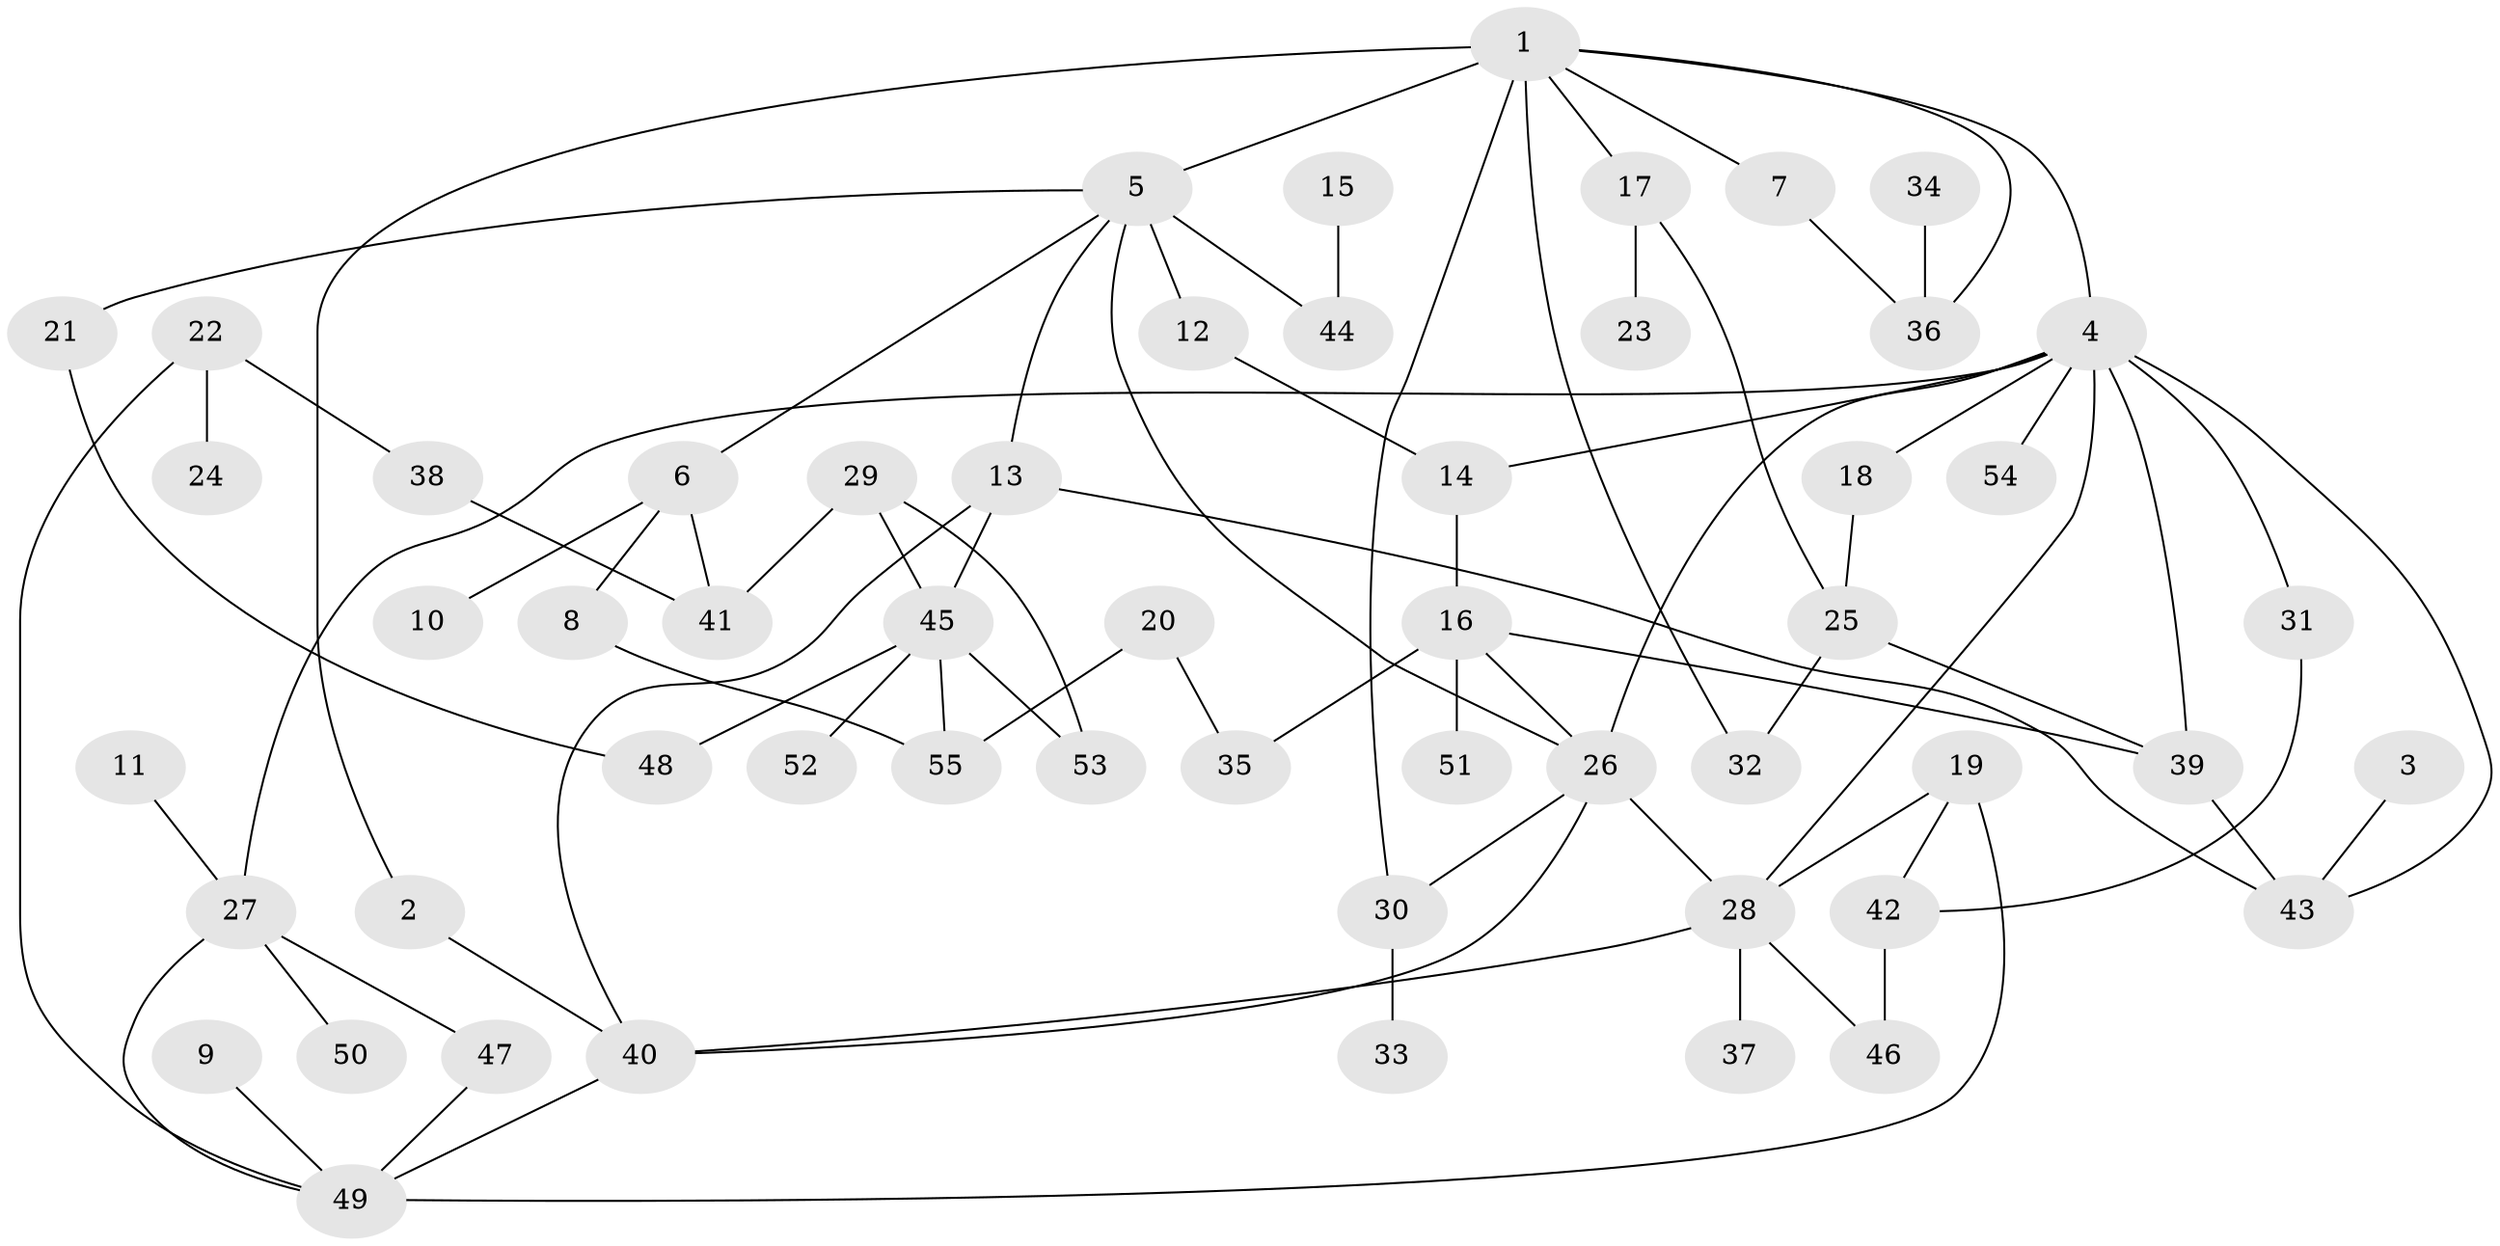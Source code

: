 // original degree distribution, {6: 0.01818181818181818, 5: 0.05454545454545454, 3: 0.2, 7: 0.02727272727272727, 4: 0.09090909090909091, 2: 0.32727272727272727, 1: 0.2818181818181818}
// Generated by graph-tools (version 1.1) at 2025/49/03/09/25 03:49:26]
// undirected, 55 vertices, 80 edges
graph export_dot {
graph [start="1"]
  node [color=gray90,style=filled];
  1;
  2;
  3;
  4;
  5;
  6;
  7;
  8;
  9;
  10;
  11;
  12;
  13;
  14;
  15;
  16;
  17;
  18;
  19;
  20;
  21;
  22;
  23;
  24;
  25;
  26;
  27;
  28;
  29;
  30;
  31;
  32;
  33;
  34;
  35;
  36;
  37;
  38;
  39;
  40;
  41;
  42;
  43;
  44;
  45;
  46;
  47;
  48;
  49;
  50;
  51;
  52;
  53;
  54;
  55;
  1 -- 2 [weight=1.0];
  1 -- 4 [weight=1.0];
  1 -- 5 [weight=2.0];
  1 -- 7 [weight=1.0];
  1 -- 17 [weight=1.0];
  1 -- 30 [weight=1.0];
  1 -- 32 [weight=1.0];
  1 -- 36 [weight=1.0];
  2 -- 40 [weight=1.0];
  3 -- 43 [weight=1.0];
  4 -- 14 [weight=1.0];
  4 -- 18 [weight=1.0];
  4 -- 26 [weight=1.0];
  4 -- 27 [weight=1.0];
  4 -- 28 [weight=1.0];
  4 -- 31 [weight=1.0];
  4 -- 39 [weight=1.0];
  4 -- 43 [weight=1.0];
  4 -- 54 [weight=1.0];
  5 -- 6 [weight=1.0];
  5 -- 12 [weight=1.0];
  5 -- 13 [weight=1.0];
  5 -- 21 [weight=1.0];
  5 -- 26 [weight=1.0];
  5 -- 44 [weight=1.0];
  6 -- 8 [weight=1.0];
  6 -- 10 [weight=1.0];
  6 -- 41 [weight=1.0];
  7 -- 36 [weight=1.0];
  8 -- 55 [weight=1.0];
  9 -- 49 [weight=1.0];
  11 -- 27 [weight=1.0];
  12 -- 14 [weight=1.0];
  13 -- 40 [weight=1.0];
  13 -- 43 [weight=1.0];
  13 -- 45 [weight=1.0];
  14 -- 16 [weight=1.0];
  15 -- 44 [weight=1.0];
  16 -- 26 [weight=1.0];
  16 -- 35 [weight=1.0];
  16 -- 39 [weight=1.0];
  16 -- 51 [weight=1.0];
  17 -- 23 [weight=1.0];
  17 -- 25 [weight=1.0];
  18 -- 25 [weight=1.0];
  19 -- 28 [weight=1.0];
  19 -- 42 [weight=1.0];
  19 -- 49 [weight=1.0];
  20 -- 35 [weight=1.0];
  20 -- 55 [weight=1.0];
  21 -- 48 [weight=1.0];
  22 -- 24 [weight=1.0];
  22 -- 38 [weight=1.0];
  22 -- 49 [weight=1.0];
  25 -- 32 [weight=1.0];
  25 -- 39 [weight=1.0];
  26 -- 28 [weight=1.0];
  26 -- 30 [weight=1.0];
  26 -- 40 [weight=1.0];
  27 -- 47 [weight=1.0];
  27 -- 49 [weight=1.0];
  27 -- 50 [weight=1.0];
  28 -- 37 [weight=1.0];
  28 -- 40 [weight=1.0];
  28 -- 46 [weight=1.0];
  29 -- 41 [weight=1.0];
  29 -- 45 [weight=1.0];
  29 -- 53 [weight=1.0];
  30 -- 33 [weight=1.0];
  31 -- 42 [weight=1.0];
  34 -- 36 [weight=1.0];
  38 -- 41 [weight=1.0];
  39 -- 43 [weight=1.0];
  40 -- 49 [weight=1.0];
  42 -- 46 [weight=1.0];
  45 -- 48 [weight=1.0];
  45 -- 52 [weight=1.0];
  45 -- 53 [weight=1.0];
  45 -- 55 [weight=1.0];
  47 -- 49 [weight=1.0];
}
